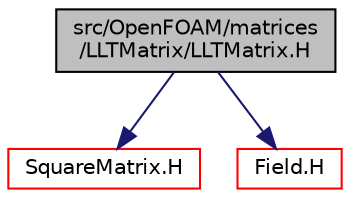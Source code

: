 digraph "src/OpenFOAM/matrices/LLTMatrix/LLTMatrix.H"
{
  bgcolor="transparent";
  edge [fontname="Helvetica",fontsize="10",labelfontname="Helvetica",labelfontsize="10"];
  node [fontname="Helvetica",fontsize="10",shape=record];
  Node0 [label="src/OpenFOAM/matrices\l/LLTMatrix/LLTMatrix.H",height=0.2,width=0.4,color="black", fillcolor="grey75", style="filled", fontcolor="black"];
  Node0 -> Node1 [color="midnightblue",fontsize="10",style="solid",fontname="Helvetica"];
  Node1 [label="SquareMatrix.H",height=0.2,width=0.4,color="red",URL="$a11807.html"];
  Node0 -> Node29 [color="midnightblue",fontsize="10",style="solid",fontname="Helvetica"];
  Node29 [label="Field.H",height=0.2,width=0.4,color="red",URL="$a10289.html"];
}
